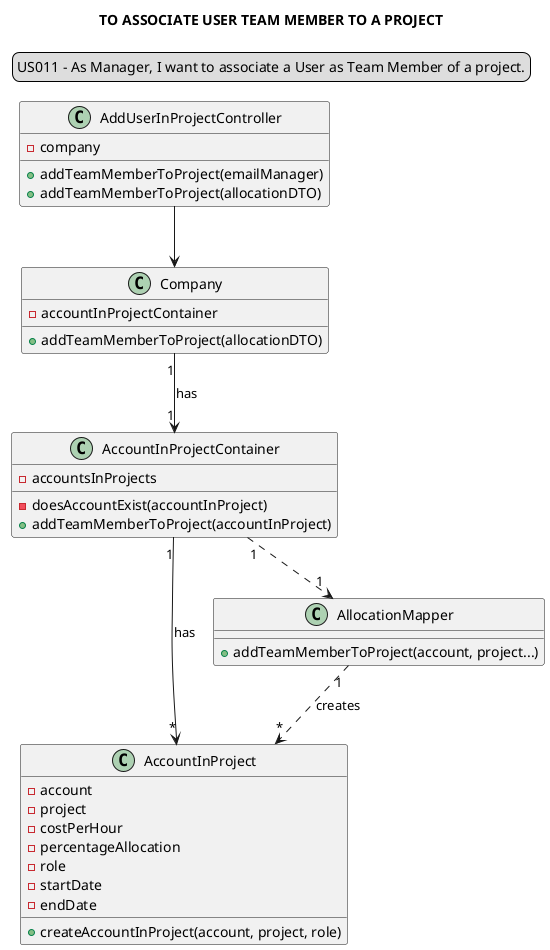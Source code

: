 @startuml

skinparam sequenceMessageAlign center
title TO ASSOCIATE USER TEAM MEMBER TO A PROJECT
legend top
US011 - As Manager, I want to associate a User as Team Member of a project.
end legend

class AddUserInProjectController {
-company
+addTeamMemberToProject(emailManager)
+addTeamMemberToProject(allocationDTO)
}

class Company {
-accountInProjectContainer
+addTeamMemberToProject(allocationDTO)
}

class AccountInProject{
-account
-project
-costPerHour
-percentageAllocation
-role
-startDate
-endDate
+createAccountInProject(account, project, role)
}

class AccountInProjectContainer{
-accountsInProjects
-doesAccountExist(accountInProject)
+addTeamMemberToProject(accountInProject)
}

class AllocationMapper {
+addTeamMemberToProject(account, project...)
}

AddUserInProjectController --> Company
Company "1"-->"1" AccountInProjectContainer: has
AccountInProjectContainer "1"..>"1" AllocationMapper
AllocationMapper "1"..> "*"AccountInProject: creates
AccountInProjectContainer "1"--> "*" AccountInProject: has
@enduml